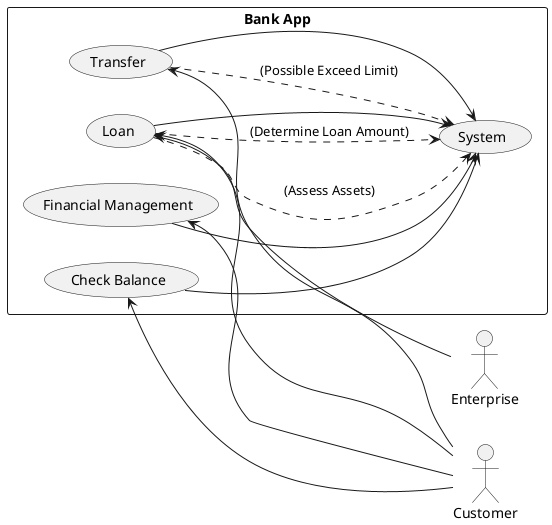 @startuml
left to right direction
skinparam packageStyle rectangle
actor Customer
actor Enterprise as EnterpriseCustomer
rectangle "Bank App" {
usecase "Transfer" as Transfer
usecase "Check Balance" as CheckBalance
usecase "Financial Management" as FinancialManagement
usecase "Loan" as Loan
Transfer --> (System)
CheckBalance --> (System)
FinancialManagement --> (System)
Loan --> (System)
(Transfer) .> (System) : (Possible Exceed Limit)
(Loan) .> (System) : (Assess Assets)
(Loan) .> (System) : (Determine Loan Amount)
(Transfer) <-- (Customer)
(CheckBalance) <-- (Customer)
(FinancialManagement) <-- (Customer)
(Loan) <-- (Customer)
(Loan) <-- (EnterpriseCustomer)
}
@enduml
